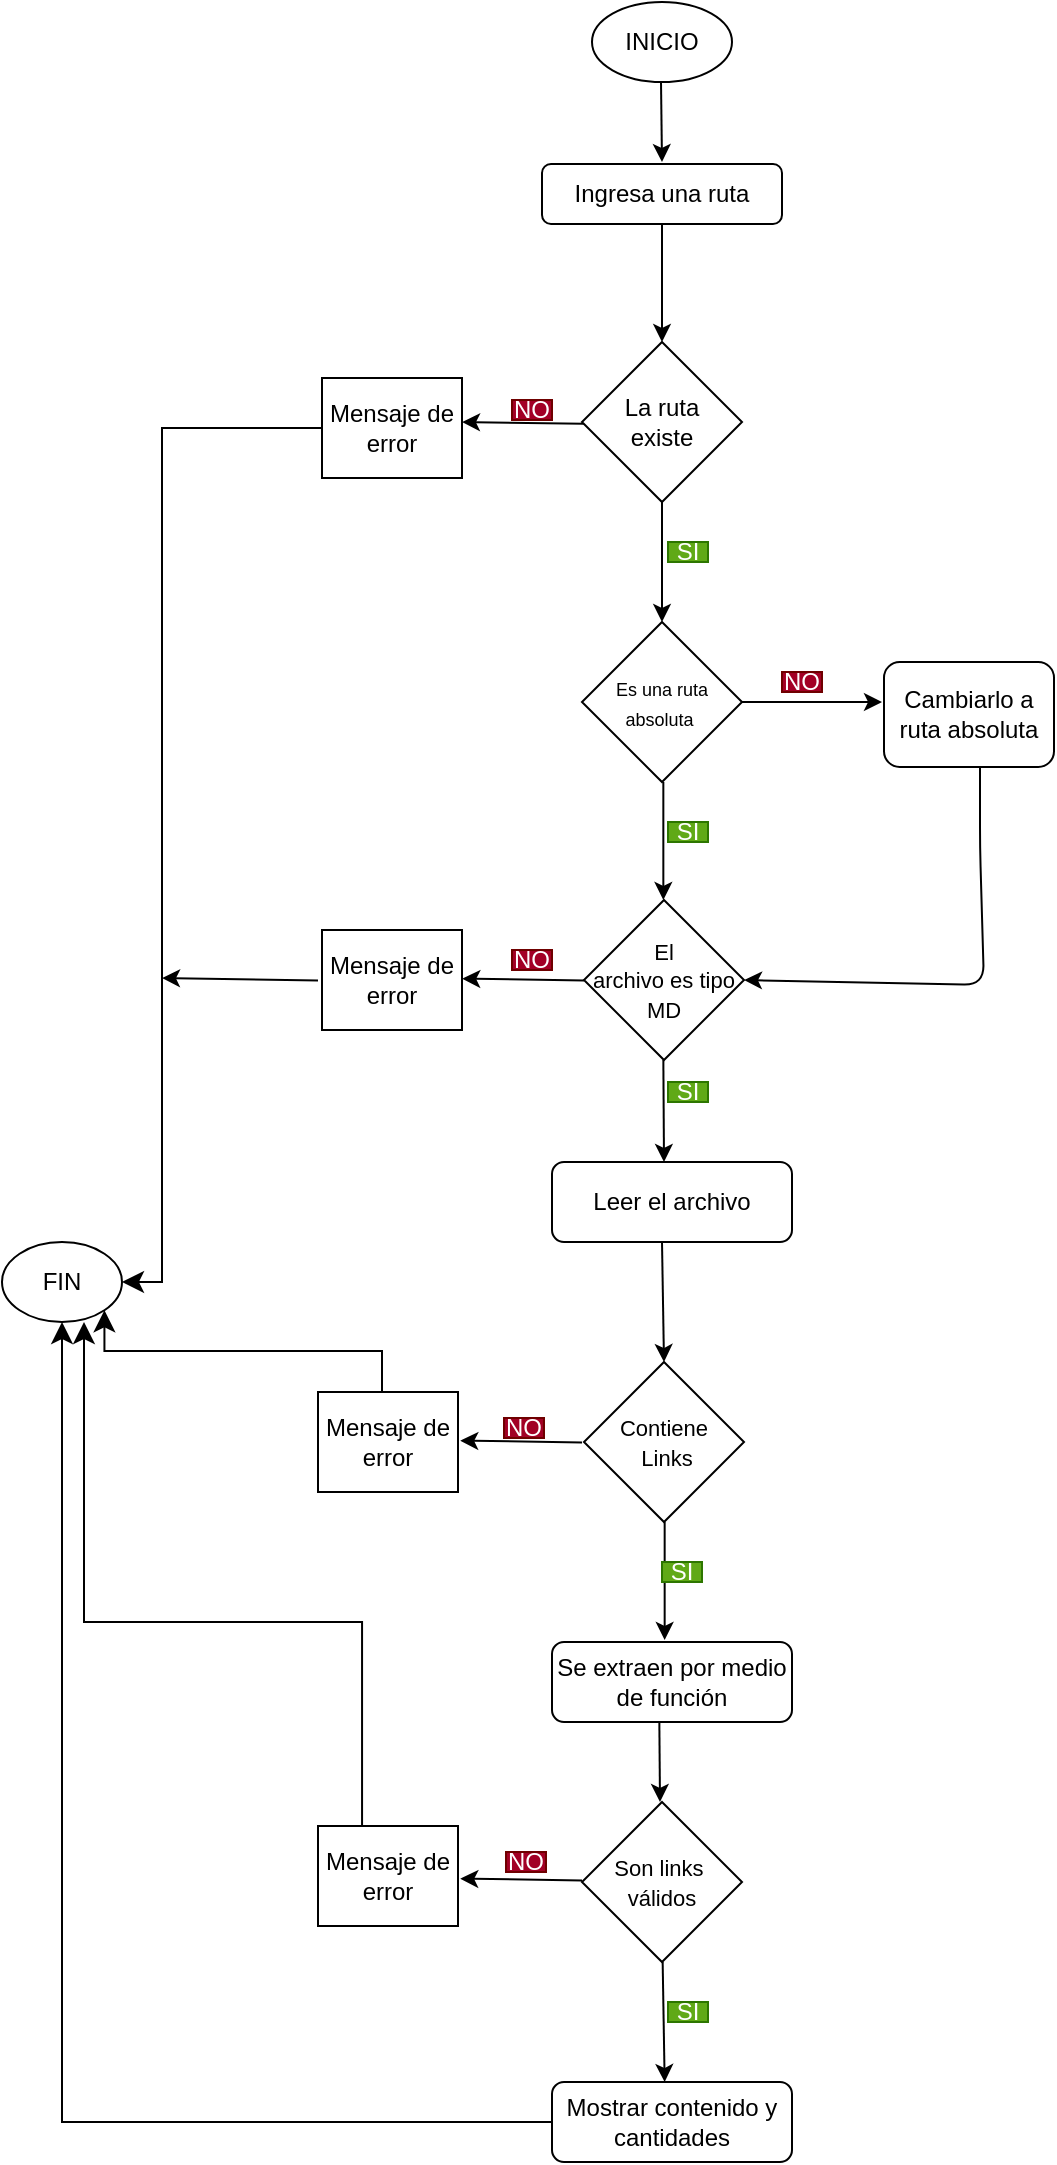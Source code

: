 <mxfile>
    <diagram id="KWtPPFrtaUI0mCAy-bBr" name="Página-1">
        <mxGraphModel dx="2131" dy="413" grid="1" gridSize="15" guides="1" tooltips="1" connect="1" arrows="1" fold="1" page="1" pageScale="1" pageWidth="850" pageHeight="1100" math="0" shadow="0">
            <root>
                <mxCell id="0"/>
                <mxCell id="1" parent="0"/>
                <mxCell id="2" value="INICIO" style="ellipse;whiteSpace=wrap;html=1;" parent="1" vertex="1">
                    <mxGeometry x="285" width="70" height="40" as="geometry"/>
                </mxCell>
                <mxCell id="3" value="Ingresa una ruta" style="rounded=1;whiteSpace=wrap;html=1;" parent="1" vertex="1">
                    <mxGeometry x="260" y="81" width="120" height="30" as="geometry"/>
                </mxCell>
                <mxCell id="23" value="" style="edgeStyle=none;html=1;fontSize=11;" parent="1" edge="1">
                    <mxGeometry relative="1" as="geometry">
                        <mxPoint x="280.87" y="210.87" as="sourcePoint"/>
                        <mxPoint x="220" y="210" as="targetPoint"/>
                    </mxGeometry>
                </mxCell>
                <mxCell id="4" value="La ruta &lt;br&gt;existe" style="rhombus;whiteSpace=wrap;html=1;" parent="1" vertex="1">
                    <mxGeometry x="280" y="170" width="80" height="80" as="geometry"/>
                </mxCell>
                <mxCell id="5" value="" style="endArrow=classic;html=1;exitX=0.5;exitY=1;exitDx=0;exitDy=0;" parent="1" source="3" edge="1">
                    <mxGeometry width="50" height="50" relative="1" as="geometry">
                        <mxPoint x="280" y="200" as="sourcePoint"/>
                        <mxPoint x="320" y="170" as="targetPoint"/>
                    </mxGeometry>
                </mxCell>
                <mxCell id="7" value="" style="endArrow=classic;html=1;exitX=0.5;exitY=1;exitDx=0;exitDy=0;" parent="1" source="4" edge="1">
                    <mxGeometry width="50" height="50" relative="1" as="geometry">
                        <mxPoint x="320.5" y="250" as="sourcePoint"/>
                        <mxPoint x="320" y="310" as="targetPoint"/>
                    </mxGeometry>
                </mxCell>
                <mxCell id="8" value="" style="endArrow=classic;html=1;exitX=0.5;exitY=1;exitDx=0;exitDy=0;" parent="1" edge="1">
                    <mxGeometry width="50" height="50" relative="1" as="geometry">
                        <mxPoint x="319.5" y="40" as="sourcePoint"/>
                        <mxPoint x="320" y="80" as="targetPoint"/>
                    </mxGeometry>
                </mxCell>
                <mxCell id="9" value="SI" style="text;html=1;strokeColor=#2D7600;fillColor=#60a917;align=center;verticalAlign=middle;whiteSpace=wrap;rounded=0;fontColor=#ffffff;" parent="1" vertex="1">
                    <mxGeometry x="323" y="270" width="20" height="10" as="geometry"/>
                </mxCell>
                <mxCell id="10" value="NO" style="text;html=1;strokeColor=#6F0000;fillColor=#a20025;align=center;verticalAlign=middle;whiteSpace=wrap;rounded=0;fontColor=#ffffff;" parent="1" vertex="1">
                    <mxGeometry x="245" y="199" width="20" height="10" as="geometry"/>
                </mxCell>
                <mxCell id="13" value="Mensaje de error" style="rounded=0;whiteSpace=wrap;html=1;" parent="1" vertex="1">
                    <mxGeometry x="150" y="188" width="70" height="50" as="geometry"/>
                </mxCell>
                <mxCell id="16" value="" style="edgeStyle=elbowEdgeStyle;elbow=horizontal;endArrow=classic;html=1;curved=0;rounded=0;endSize=8;startSize=8;exitX=0;exitY=0.5;exitDx=0;exitDy=0;entryX=1;entryY=0.5;entryDx=0;entryDy=0;" parent="1" source="13" target="17" edge="1">
                    <mxGeometry width="50" height="50" relative="1" as="geometry">
                        <mxPoint x="120" y="209" as="sourcePoint"/>
                        <mxPoint x="100" y="320" as="targetPoint"/>
                        <Array as="points">
                            <mxPoint x="70" y="560"/>
                            <mxPoint x="110" y="310"/>
                        </Array>
                    </mxGeometry>
                </mxCell>
                <mxCell id="17" value="FIN" style="ellipse;whiteSpace=wrap;html=1;" parent="1" vertex="1">
                    <mxGeometry x="-10" y="620" width="60" height="40" as="geometry"/>
                </mxCell>
                <mxCell id="18" value="&lt;font style=&quot;font-size: 9px;&quot;&gt;Es una ruta absoluta&amp;nbsp;&lt;/font&gt;" style="rhombus;whiteSpace=wrap;html=1;" parent="1" vertex="1">
                    <mxGeometry x="280" y="310" width="80" height="80" as="geometry"/>
                </mxCell>
                <mxCell id="21" value="" style="endArrow=classic;html=1;exitX=0.5;exitY=1;exitDx=0;exitDy=0;" parent="1" edge="1">
                    <mxGeometry width="50" height="50" relative="1" as="geometry">
                        <mxPoint x="320.67" y="390" as="sourcePoint"/>
                        <mxPoint x="320.67" y="449" as="targetPoint"/>
                    </mxGeometry>
                </mxCell>
                <mxCell id="28" style="edgeStyle=none;html=1;fontSize=11;" parent="1" edge="1">
                    <mxGeometry relative="1" as="geometry">
                        <mxPoint x="360" y="350" as="sourcePoint"/>
                        <mxPoint x="430" y="350" as="targetPoint"/>
                    </mxGeometry>
                </mxCell>
                <mxCell id="74" style="edgeStyle=none;html=1;fontSize=11;entryX=1;entryY=0.5;entryDx=0;entryDy=0;" parent="1" target="30" edge="1">
                    <mxGeometry relative="1" as="geometry">
                        <mxPoint x="479" y="382.5" as="sourcePoint"/>
                        <mxPoint x="380" y="491.5" as="targetPoint"/>
                        <Array as="points">
                            <mxPoint x="479" y="422.5"/>
                            <mxPoint x="481" y="491.5"/>
                        </Array>
                    </mxGeometry>
                </mxCell>
                <mxCell id="27" value="Cambiarlo a &lt;br&gt;ruta absoluta" style="rounded=1;whiteSpace=wrap;html=1;" parent="1" vertex="1">
                    <mxGeometry x="431" y="330" width="85" height="52.5" as="geometry"/>
                </mxCell>
                <mxCell id="30" value="&lt;font style=&quot;font-size: 11px;&quot;&gt;El &lt;br&gt;archivo es tipo MD&lt;br&gt;&lt;/font&gt;" style="rhombus;whiteSpace=wrap;html=1;" parent="1" vertex="1">
                    <mxGeometry x="281" y="449" width="80" height="80" as="geometry"/>
                </mxCell>
                <mxCell id="31" value="Leer el archivo" style="rounded=1;whiteSpace=wrap;html=1;" parent="1" vertex="1">
                    <mxGeometry x="265" y="580" width="120" height="40" as="geometry"/>
                </mxCell>
                <mxCell id="32" value="" style="endArrow=classic;html=1;exitX=0.5;exitY=1;exitDx=0;exitDy=0;" parent="1" edge="1">
                    <mxGeometry width="50" height="50" relative="1" as="geometry">
                        <mxPoint x="320.67" y="529" as="sourcePoint"/>
                        <mxPoint x="321" y="580" as="targetPoint"/>
                    </mxGeometry>
                </mxCell>
                <mxCell id="33" value="NO" style="text;html=1;strokeColor=#6F0000;fillColor=#a20025;align=center;verticalAlign=middle;whiteSpace=wrap;rounded=0;fontColor=#ffffff;" parent="1" vertex="1">
                    <mxGeometry x="245" y="474" width="20" height="10" as="geometry"/>
                </mxCell>
                <mxCell id="34" value="Mensaje de error" style="rounded=0;whiteSpace=wrap;html=1;" parent="1" vertex="1">
                    <mxGeometry x="150" y="464" width="70" height="50" as="geometry"/>
                </mxCell>
                <mxCell id="35" value="" style="edgeStyle=none;html=1;fontSize=11;" parent="1" edge="1">
                    <mxGeometry relative="1" as="geometry">
                        <mxPoint x="281.0" y="489.2" as="sourcePoint"/>
                        <mxPoint x="220.13" y="488.33" as="targetPoint"/>
                    </mxGeometry>
                </mxCell>
                <mxCell id="36" value="&lt;font style=&quot;font-size: 11px;&quot;&gt;Contiene&lt;br&gt;&amp;nbsp;Links&lt;br&gt;&lt;/font&gt;" style="rhombus;whiteSpace=wrap;html=1;" parent="1" vertex="1">
                    <mxGeometry x="281" y="680" width="80" height="80" as="geometry"/>
                </mxCell>
                <mxCell id="38" value="" style="endArrow=classic;html=1;exitX=0.5;exitY=1;exitDx=0;exitDy=0;entryX=0.5;entryY=0;entryDx=0;entryDy=0;" parent="1" target="36" edge="1">
                    <mxGeometry width="50" height="50" relative="1" as="geometry">
                        <mxPoint x="320.0" y="620" as="sourcePoint"/>
                        <mxPoint x="320.33" y="671" as="targetPoint"/>
                    </mxGeometry>
                </mxCell>
                <mxCell id="42" value="" style="endArrow=classic;html=1;exitX=0.5;exitY=1;exitDx=0;exitDy=0;" parent="1" edge="1">
                    <mxGeometry width="50" height="50" relative="1" as="geometry">
                        <mxPoint x="321.33" y="760" as="sourcePoint"/>
                        <mxPoint x="321.33" y="819" as="targetPoint"/>
                    </mxGeometry>
                </mxCell>
                <mxCell id="45" value="SI" style="text;html=1;strokeColor=#2D7600;fillColor=#60a917;align=center;verticalAlign=middle;whiteSpace=wrap;rounded=0;fontColor=#ffffff;" parent="1" vertex="1">
                    <mxGeometry x="320" y="780" width="20" height="10" as="geometry"/>
                </mxCell>
                <mxCell id="50" value="Se extraen por medio de función" style="rounded=1;whiteSpace=wrap;html=1;" parent="1" vertex="1">
                    <mxGeometry x="265" y="820" width="120" height="40" as="geometry"/>
                </mxCell>
                <mxCell id="51" value="NO" style="text;html=1;strokeColor=#6F0000;fillColor=#a20025;align=center;verticalAlign=middle;whiteSpace=wrap;rounded=0;fontColor=#ffffff;" parent="1" vertex="1">
                    <mxGeometry x="241" y="708" width="20" height="10" as="geometry"/>
                </mxCell>
                <mxCell id="52" value="Mensaje de error" style="rounded=0;whiteSpace=wrap;html=1;" parent="1" vertex="1">
                    <mxGeometry x="148" y="695" width="70" height="50" as="geometry"/>
                </mxCell>
                <mxCell id="53" value="" style="edgeStyle=none;html=1;fontSize=11;" parent="1" edge="1">
                    <mxGeometry relative="1" as="geometry">
                        <mxPoint x="280.0" y="720.2" as="sourcePoint"/>
                        <mxPoint x="219.13" y="719.33" as="targetPoint"/>
                    </mxGeometry>
                </mxCell>
                <mxCell id="56" value="&lt;font style=&quot;font-size: 11px;&quot;&gt;Son links&amp;nbsp;&lt;br&gt;válidos&lt;br&gt;&lt;/font&gt;" style="rhombus;whiteSpace=wrap;html=1;" parent="1" vertex="1">
                    <mxGeometry x="280" y="900" width="80" height="80" as="geometry"/>
                </mxCell>
                <mxCell id="61" value="" style="edgeStyle=elbowEdgeStyle;elbow=vertical;endArrow=classic;html=1;curved=0;rounded=0;endSize=8;startSize=8;fontSize=11;entryX=1;entryY=1;entryDx=0;entryDy=0;" parent="1" target="17" edge="1">
                    <mxGeometry width="50" height="50" relative="1" as="geometry">
                        <mxPoint x="180" y="695" as="sourcePoint"/>
                        <mxPoint x="230" y="645" as="targetPoint"/>
                    </mxGeometry>
                </mxCell>
                <mxCell id="62" value="" style="edgeStyle=none;html=1;fontSize=11;" parent="1" edge="1">
                    <mxGeometry relative="1" as="geometry">
                        <mxPoint x="148.0" y="489.2" as="sourcePoint"/>
                        <mxPoint x="70" y="488" as="targetPoint"/>
                    </mxGeometry>
                </mxCell>
                <mxCell id="63" value="" style="endArrow=classic;html=1;exitX=0.5;exitY=1;exitDx=0;exitDy=0;" parent="1" edge="1">
                    <mxGeometry width="50" height="50" relative="1" as="geometry">
                        <mxPoint x="318.67" y="860" as="sourcePoint"/>
                        <mxPoint x="319" y="900" as="targetPoint"/>
                    </mxGeometry>
                </mxCell>
                <mxCell id="65" value="SI" style="text;html=1;strokeColor=#2D7600;fillColor=#60a917;align=center;verticalAlign=middle;whiteSpace=wrap;rounded=0;fontColor=#ffffff;" parent="1" vertex="1">
                    <mxGeometry x="323" y="1000" width="20" height="10" as="geometry"/>
                </mxCell>
                <mxCell id="66" value="" style="endArrow=classic;html=1;exitX=0.5;exitY=1;exitDx=0;exitDy=0;entryX=0.5;entryY=0;entryDx=0;entryDy=0;" parent="1" edge="1">
                    <mxGeometry width="50" height="50" relative="1" as="geometry">
                        <mxPoint x="320.33" y="980" as="sourcePoint"/>
                        <mxPoint x="321.33" y="1040" as="targetPoint"/>
                    </mxGeometry>
                </mxCell>
                <mxCell id="67" value="Mostrar contenido y cantidades" style="rounded=1;whiteSpace=wrap;html=1;" parent="1" vertex="1">
                    <mxGeometry x="265" y="1040" width="120" height="40" as="geometry"/>
                </mxCell>
                <mxCell id="68" value="Mensaje de error" style="rounded=0;whiteSpace=wrap;html=1;" parent="1" vertex="1">
                    <mxGeometry x="148" y="912" width="70" height="50" as="geometry"/>
                </mxCell>
                <mxCell id="69" value="" style="edgeStyle=none;html=1;fontSize=11;" parent="1" edge="1">
                    <mxGeometry relative="1" as="geometry">
                        <mxPoint x="280.0" y="939.2" as="sourcePoint"/>
                        <mxPoint x="219.13" y="938.33" as="targetPoint"/>
                    </mxGeometry>
                </mxCell>
                <mxCell id="70" value="NO" style="text;html=1;strokeColor=#6F0000;fillColor=#a20025;align=center;verticalAlign=middle;whiteSpace=wrap;rounded=0;fontColor=#ffffff;" parent="1" vertex="1">
                    <mxGeometry x="242" y="925" width="20" height="10" as="geometry"/>
                </mxCell>
                <mxCell id="71" value="" style="edgeStyle=elbowEdgeStyle;elbow=vertical;endArrow=classic;html=1;curved=0;rounded=0;endSize=8;startSize=8;fontSize=11;entryX=0.5;entryY=1;entryDx=0;entryDy=0;" parent="1" edge="1">
                    <mxGeometry width="50" height="50" relative="1" as="geometry">
                        <mxPoint x="170.03" y="912" as="sourcePoint"/>
                        <mxPoint x="31" y="660" as="targetPoint"/>
                        <Array as="points">
                            <mxPoint x="191" y="810"/>
                            <mxPoint x="121" y="780"/>
                            <mxPoint x="131" y="830"/>
                            <mxPoint x="211" y="870"/>
                        </Array>
                    </mxGeometry>
                </mxCell>
                <mxCell id="72" value="" style="edgeStyle=segmentEdgeStyle;endArrow=classic;html=1;curved=0;rounded=0;endSize=8;startSize=8;fontSize=11;" parent="1" target="17" edge="1">
                    <mxGeometry width="50" height="50" relative="1" as="geometry">
                        <mxPoint x="265" y="1060" as="sourcePoint"/>
                        <mxPoint x="10" y="680" as="targetPoint"/>
                    </mxGeometry>
                </mxCell>
                <mxCell id="73" value="SI" style="text;html=1;strokeColor=#2D7600;fillColor=#60a917;align=center;verticalAlign=middle;whiteSpace=wrap;rounded=0;fontColor=#ffffff;" parent="1" vertex="1">
                    <mxGeometry x="323" y="540" width="20" height="10" as="geometry"/>
                </mxCell>
                <mxCell id="76" value="SI" style="text;html=1;strokeColor=#2D7600;fillColor=#60a917;align=center;verticalAlign=middle;whiteSpace=wrap;rounded=0;fontColor=#ffffff;" parent="1" vertex="1">
                    <mxGeometry x="323" y="410" width="20" height="10" as="geometry"/>
                </mxCell>
                <mxCell id="77" value="NO" style="text;html=1;strokeColor=#6F0000;fillColor=#a20025;align=center;verticalAlign=middle;whiteSpace=wrap;rounded=0;fontColor=#ffffff;" parent="1" vertex="1">
                    <mxGeometry x="380" y="335" width="20" height="10" as="geometry"/>
                </mxCell>
            </root>
        </mxGraphModel>
    </diagram>
</mxfile>